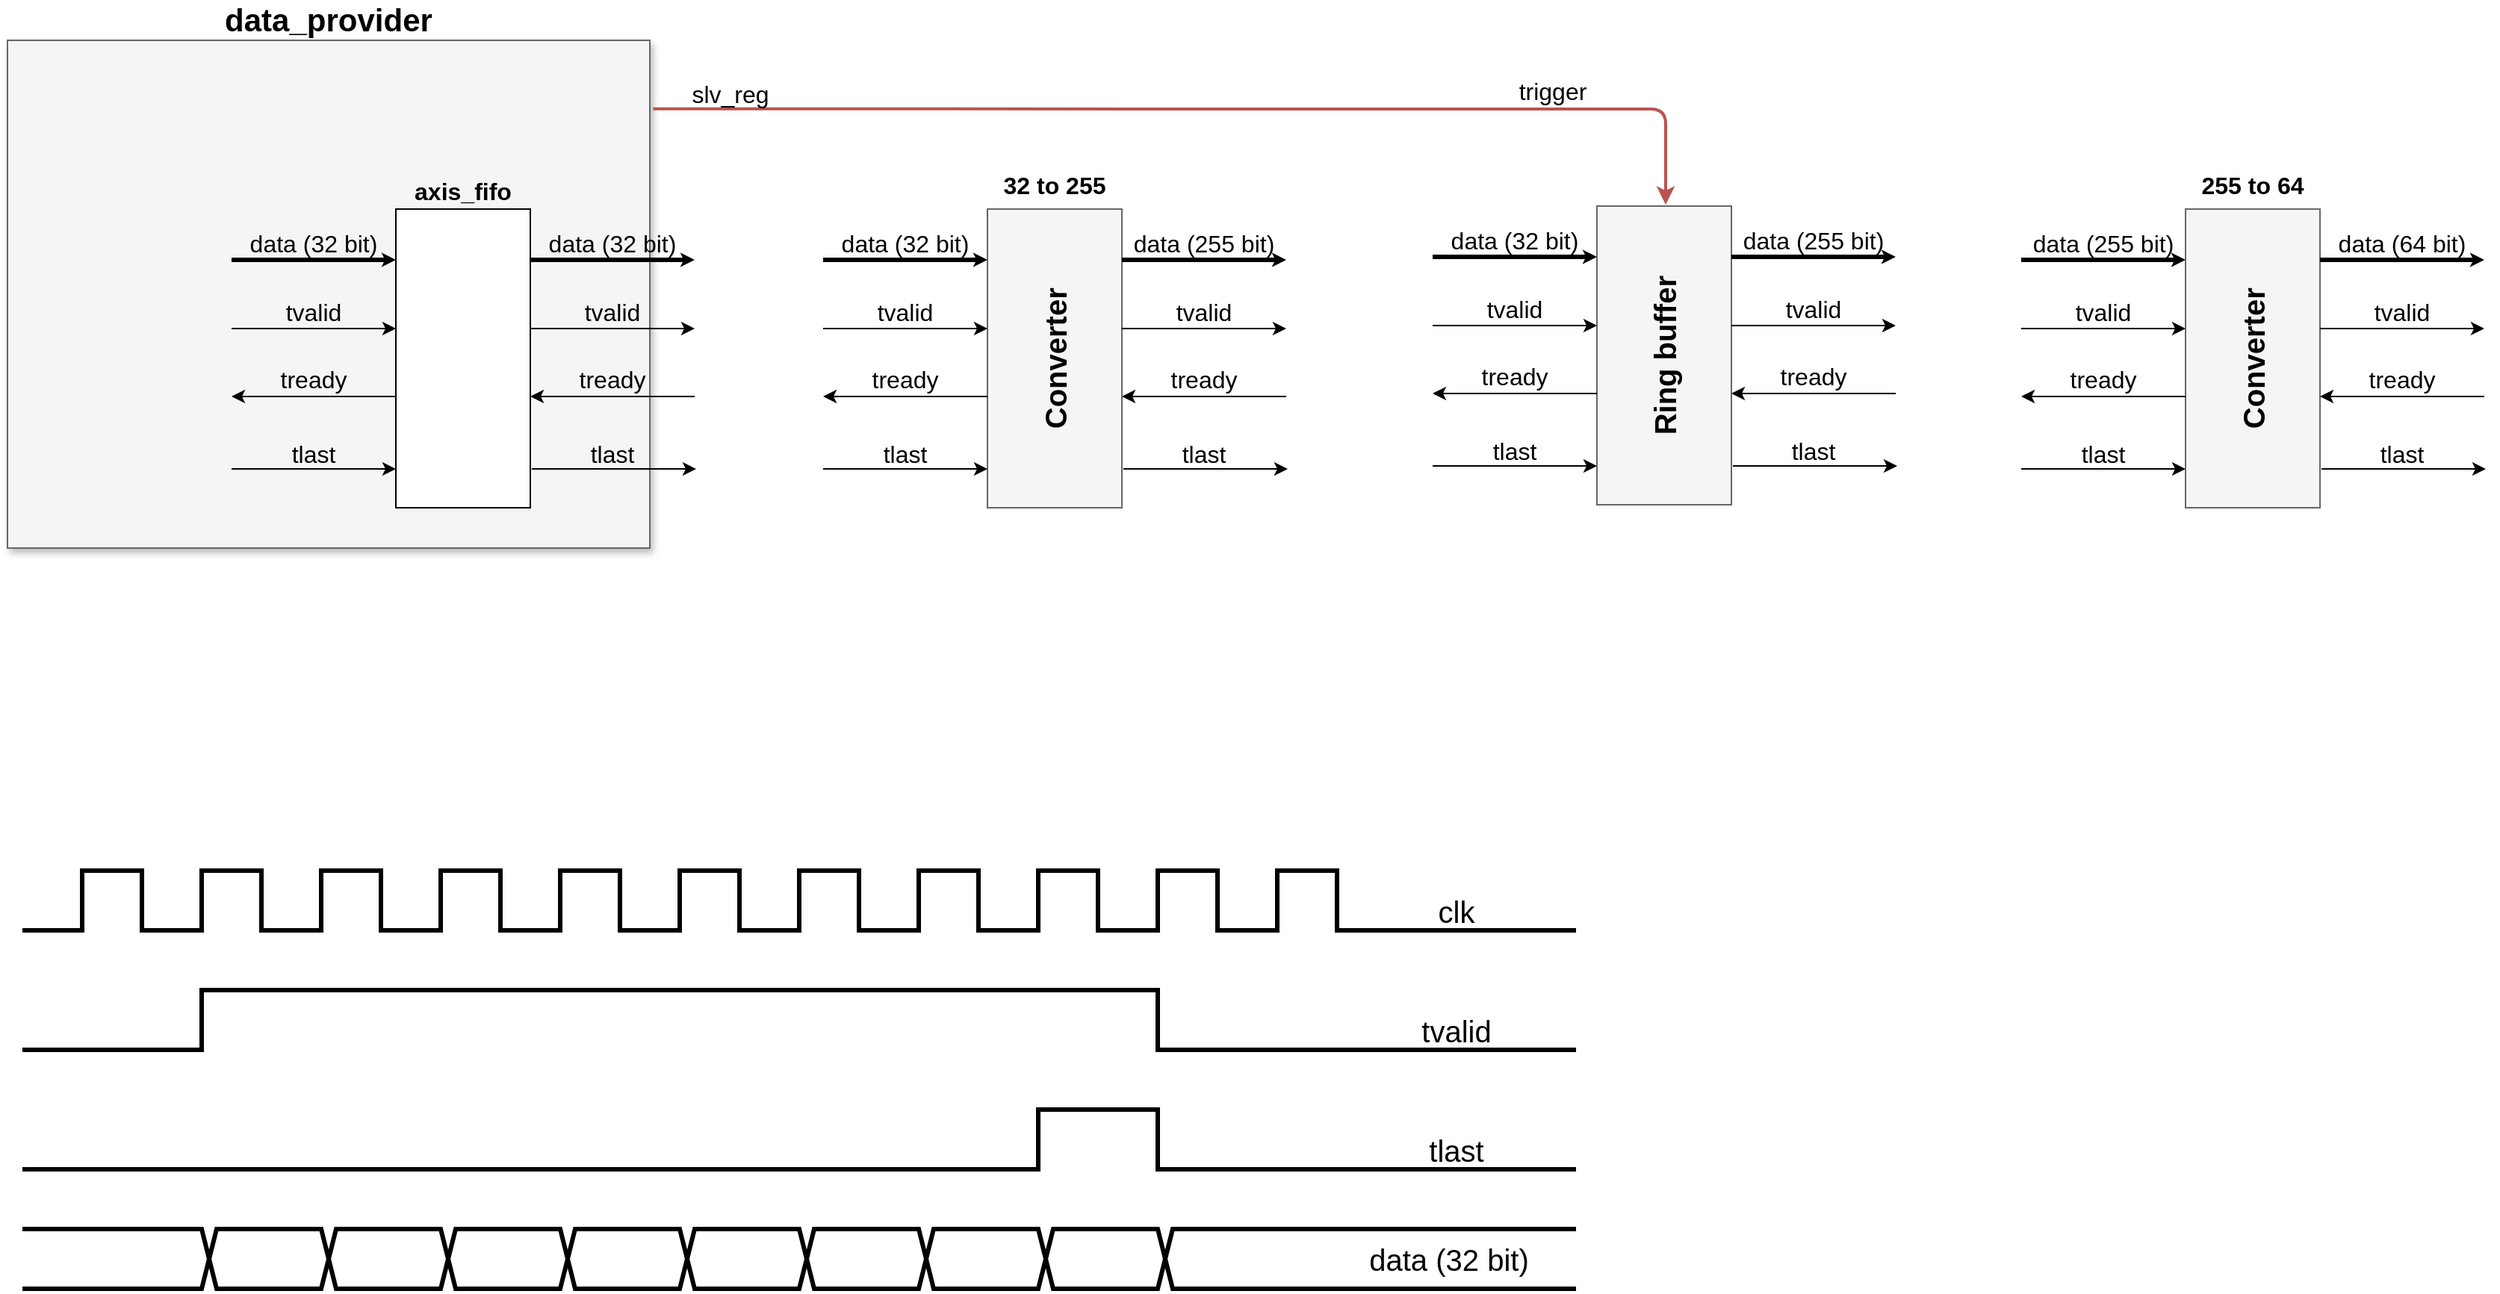<mxfile version="12.5.5" type="github"><diagram name="Page-1" id="90a13364-a465-7bf4-72fc-28e22215d7a0"><mxGraphModel dx="1408" dy="719" grid="1" gridSize="10" guides="1" tooltips="1" connect="1" arrows="1" fold="1" page="1" pageScale="1.5" pageWidth="827" pageHeight="2269" background="#ffffff" math="0" shadow="0"><root><mxCell id="0" style=";html=1;"/><mxCell id="1" style=";html=1;" parent="0"/><mxCell id="JHIGwyG7mJnPmAk81R_3-129" value="" style="ellipse;whiteSpace=wrap;html=1;fontSize=21;" vertex="1" parent="1"><mxGeometry x="200" y="534.85" width="120" height="220" as="geometry"/></mxCell><mxCell id="3a17f1ce550125da-2" value="" style="whiteSpace=wrap;html=1;shadow=1;fontSize=18;fillColor=#f5f5f5;strokeColor=#666666;" parent="1" vertex="1"><mxGeometry x="70" y="434" width="430" height="340" as="geometry"/></mxCell><mxCell id="JHIGwyG7mJnPmAk81R_3-1" value="data_provider" style="text;html=1;strokeColor=none;fillColor=none;align=center;verticalAlign=middle;whiteSpace=wrap;rounded=0;fontSize=21;fontStyle=1" vertex="1" parent="1"><mxGeometry x="70" y="407" width="430" height="26" as="geometry"/></mxCell><mxCell id="JHIGwyG7mJnPmAk81R_3-4" value="" style="rounded=0;whiteSpace=wrap;html=1;fontSize=14;" vertex="1" parent="1"><mxGeometry x="330" y="547" width="90" height="200" as="geometry"/></mxCell><mxCell id="JHIGwyG7mJnPmAk81R_3-5" value="axis_fifo" style="text;html=1;strokeColor=none;fillColor=none;align=center;verticalAlign=middle;whiteSpace=wrap;rounded=0;fontSize=16;fontStyle=1" vertex="1" parent="1"><mxGeometry x="330" y="525" width="90" height="20" as="geometry"/></mxCell><mxCell id="JHIGwyG7mJnPmAk81R_3-7" value="" style="endArrow=classic;html=1;fontSize=16;" edge="1" parent="1"><mxGeometry width="50" height="50" relative="1" as="geometry"><mxPoint x="220" y="627" as="sourcePoint"/><mxPoint x="330" y="627" as="targetPoint"/></mxGeometry></mxCell><mxCell id="JHIGwyG7mJnPmAk81R_3-9" value="" style="endArrow=classic;html=1;fontSize=16;" edge="1" parent="1"><mxGeometry width="50" height="50" relative="1" as="geometry"><mxPoint x="330" y="672.5" as="sourcePoint"/><mxPoint x="220" y="672.5" as="targetPoint"/></mxGeometry></mxCell><mxCell id="JHIGwyG7mJnPmAk81R_3-10" value="" style="endArrow=classic;html=1;fontSize=16;" edge="1" parent="1"><mxGeometry width="50" height="50" relative="1" as="geometry"><mxPoint x="220" y="721" as="sourcePoint"/><mxPoint x="330" y="721" as="targetPoint"/></mxGeometry></mxCell><mxCell id="JHIGwyG7mJnPmAk81R_3-12" value="" style="endArrow=classic;html=1;fontSize=16;fontStyle=1;strokeWidth=3;endSize=0;startSize=0;" edge="1" parent="1"><mxGeometry width="50" height="50" relative="1" as="geometry"><mxPoint x="220" y="581" as="sourcePoint"/><mxPoint x="330" y="581" as="targetPoint"/></mxGeometry></mxCell><mxCell id="JHIGwyG7mJnPmAk81R_3-13" value="tvalid" style="text;html=1;strokeColor=none;fillColor=none;align=center;verticalAlign=middle;whiteSpace=wrap;rounded=0;fontSize=16;" vertex="1" parent="1"><mxGeometry x="220" y="605.5" width="110" height="20" as="geometry"/></mxCell><mxCell id="JHIGwyG7mJnPmAk81R_3-14" value="data (32 bit)" style="text;html=1;strokeColor=none;fillColor=none;align=center;verticalAlign=middle;whiteSpace=wrap;rounded=0;fontSize=16;" vertex="1" parent="1"><mxGeometry x="220" y="560" width="110" height="20" as="geometry"/></mxCell><mxCell id="JHIGwyG7mJnPmAk81R_3-17" value="tready" style="text;html=1;strokeColor=none;fillColor=none;align=center;verticalAlign=middle;whiteSpace=wrap;rounded=0;fontSize=16;" vertex="1" parent="1"><mxGeometry x="220" y="651" width="110" height="20" as="geometry"/></mxCell><mxCell id="JHIGwyG7mJnPmAk81R_3-18" value="tlast" style="text;html=1;strokeColor=none;fillColor=none;align=center;verticalAlign=middle;whiteSpace=wrap;rounded=0;fontSize=16;" vertex="1" parent="1"><mxGeometry x="220" y="701" width="110" height="20" as="geometry"/></mxCell><mxCell id="JHIGwyG7mJnPmAk81R_3-19" value="data (32 bit)" style="text;html=1;strokeColor=none;fillColor=none;align=center;verticalAlign=middle;whiteSpace=wrap;rounded=0;fontSize=16;" vertex="1" parent="1"><mxGeometry x="420" y="560" width="110" height="20" as="geometry"/></mxCell><mxCell id="JHIGwyG7mJnPmAk81R_3-23" value="" style="endArrow=classic;html=1;fontSize=16;fontStyle=1;strokeWidth=3;endSize=0;startSize=0;" edge="1" parent="1"><mxGeometry width="50" height="50" relative="1" as="geometry"><mxPoint x="420" y="581" as="sourcePoint"/><mxPoint x="530" y="581" as="targetPoint"/></mxGeometry></mxCell><mxCell id="JHIGwyG7mJnPmAk81R_3-24" value="" style="endArrow=classic;html=1;fontSize=16;" edge="1" parent="1"><mxGeometry width="50" height="50" relative="1" as="geometry"><mxPoint x="420" y="627" as="sourcePoint"/><mxPoint x="530" y="627" as="targetPoint"/></mxGeometry></mxCell><mxCell id="JHIGwyG7mJnPmAk81R_3-25" value="" style="endArrow=classic;html=1;fontSize=16;" edge="1" parent="1"><mxGeometry width="50" height="50" relative="1" as="geometry"><mxPoint x="530" y="672.5" as="sourcePoint"/><mxPoint x="420" y="672.5" as="targetPoint"/></mxGeometry></mxCell><mxCell id="JHIGwyG7mJnPmAk81R_3-26" value="" style="endArrow=classic;html=1;fontSize=16;" edge="1" parent="1"><mxGeometry width="50" height="50" relative="1" as="geometry"><mxPoint x="421" y="721" as="sourcePoint"/><mxPoint x="531" y="721" as="targetPoint"/></mxGeometry></mxCell><mxCell id="JHIGwyG7mJnPmAk81R_3-29" value="tlast" style="text;html=1;strokeColor=none;fillColor=none;align=center;verticalAlign=middle;whiteSpace=wrap;rounded=0;fontSize=16;" vertex="1" parent="1"><mxGeometry x="420" y="701" width="110" height="20" as="geometry"/></mxCell><mxCell id="JHIGwyG7mJnPmAk81R_3-31" value="tready" style="text;html=1;strokeColor=none;fillColor=none;align=center;verticalAlign=middle;whiteSpace=wrap;rounded=0;fontSize=16;" vertex="1" parent="1"><mxGeometry x="420" y="651" width="110" height="20" as="geometry"/></mxCell><mxCell id="JHIGwyG7mJnPmAk81R_3-33" value="tvalid" style="text;html=1;strokeColor=none;fillColor=none;align=center;verticalAlign=middle;whiteSpace=wrap;rounded=0;fontSize=16;" vertex="1" parent="1"><mxGeometry x="420" y="605.5" width="110" height="20" as="geometry"/></mxCell><mxCell id="JHIGwyG7mJnPmAk81R_3-55" value="" style="rounded=0;whiteSpace=wrap;html=1;fontSize=14;fillColor=#f5f5f5;strokeColor=#666666;fontColor=#333333;" vertex="1" parent="1"><mxGeometry x="726" y="547" width="90" height="200" as="geometry"/></mxCell><mxCell id="JHIGwyG7mJnPmAk81R_3-56" value="32 to 255" style="text;html=1;strokeColor=none;fillColor=none;align=center;verticalAlign=middle;whiteSpace=wrap;rounded=0;fontSize=16;fontStyle=1" vertex="1" parent="1"><mxGeometry x="726" y="521" width="90" height="20" as="geometry"/></mxCell><mxCell id="JHIGwyG7mJnPmAk81R_3-57" value="" style="endArrow=classic;html=1;fontSize=16;" edge="1" parent="1"><mxGeometry width="50" height="50" relative="1" as="geometry"><mxPoint x="616" y="627" as="sourcePoint"/><mxPoint x="726" y="627" as="targetPoint"/></mxGeometry></mxCell><mxCell id="JHIGwyG7mJnPmAk81R_3-58" value="" style="endArrow=classic;html=1;fontSize=16;" edge="1" parent="1"><mxGeometry width="50" height="50" relative="1" as="geometry"><mxPoint x="726" y="672.5" as="sourcePoint"/><mxPoint x="616" y="672.5" as="targetPoint"/></mxGeometry></mxCell><mxCell id="JHIGwyG7mJnPmAk81R_3-59" value="" style="endArrow=classic;html=1;fontSize=16;" edge="1" parent="1"><mxGeometry width="50" height="50" relative="1" as="geometry"><mxPoint x="616" y="721" as="sourcePoint"/><mxPoint x="726" y="721" as="targetPoint"/></mxGeometry></mxCell><mxCell id="JHIGwyG7mJnPmAk81R_3-60" value="" style="endArrow=classic;html=1;fontSize=16;fontStyle=1;strokeWidth=3;endSize=0;startSize=0;" edge="1" parent="1"><mxGeometry width="50" height="50" relative="1" as="geometry"><mxPoint x="616" y="581" as="sourcePoint"/><mxPoint x="726" y="581" as="targetPoint"/></mxGeometry></mxCell><mxCell id="JHIGwyG7mJnPmAk81R_3-61" value="tvalid" style="text;html=1;strokeColor=none;fillColor=none;align=center;verticalAlign=middle;whiteSpace=wrap;rounded=0;fontSize=16;" vertex="1" parent="1"><mxGeometry x="616" y="605.5" width="110" height="20" as="geometry"/></mxCell><mxCell id="JHIGwyG7mJnPmAk81R_3-62" value="data (32 bit)" style="text;html=1;strokeColor=none;fillColor=none;align=center;verticalAlign=middle;whiteSpace=wrap;rounded=0;fontSize=16;" vertex="1" parent="1"><mxGeometry x="616" y="560" width="110" height="20" as="geometry"/></mxCell><mxCell id="JHIGwyG7mJnPmAk81R_3-63" value="tready" style="text;html=1;strokeColor=none;fillColor=none;align=center;verticalAlign=middle;whiteSpace=wrap;rounded=0;fontSize=16;" vertex="1" parent="1"><mxGeometry x="616" y="651" width="110" height="20" as="geometry"/></mxCell><mxCell id="JHIGwyG7mJnPmAk81R_3-64" value="tlast" style="text;html=1;strokeColor=none;fillColor=none;align=center;verticalAlign=middle;whiteSpace=wrap;rounded=0;fontSize=16;" vertex="1" parent="1"><mxGeometry x="616" y="701" width="110" height="20" as="geometry"/></mxCell><mxCell id="JHIGwyG7mJnPmAk81R_3-65" value="data (255 bit)" style="text;html=1;strokeColor=none;fillColor=none;align=center;verticalAlign=middle;whiteSpace=wrap;rounded=0;fontSize=16;" vertex="1" parent="1"><mxGeometry x="816" y="560" width="110" height="20" as="geometry"/></mxCell><mxCell id="JHIGwyG7mJnPmAk81R_3-66" value="" style="endArrow=classic;html=1;fontSize=16;fontStyle=1;strokeWidth=3;endSize=0;startSize=0;" edge="1" parent="1"><mxGeometry width="50" height="50" relative="1" as="geometry"><mxPoint x="816" y="581" as="sourcePoint"/><mxPoint x="926" y="581" as="targetPoint"/></mxGeometry></mxCell><mxCell id="JHIGwyG7mJnPmAk81R_3-67" value="" style="endArrow=classic;html=1;fontSize=16;" edge="1" parent="1"><mxGeometry width="50" height="50" relative="1" as="geometry"><mxPoint x="816" y="627" as="sourcePoint"/><mxPoint x="926" y="627" as="targetPoint"/></mxGeometry></mxCell><mxCell id="JHIGwyG7mJnPmAk81R_3-68" value="" style="endArrow=classic;html=1;fontSize=16;" edge="1" parent="1"><mxGeometry width="50" height="50" relative="1" as="geometry"><mxPoint x="926" y="672.5" as="sourcePoint"/><mxPoint x="816" y="672.5" as="targetPoint"/></mxGeometry></mxCell><mxCell id="JHIGwyG7mJnPmAk81R_3-69" value="" style="endArrow=classic;html=1;fontSize=16;" edge="1" parent="1"><mxGeometry width="50" height="50" relative="1" as="geometry"><mxPoint x="817" y="721" as="sourcePoint"/><mxPoint x="927" y="721" as="targetPoint"/></mxGeometry></mxCell><mxCell id="JHIGwyG7mJnPmAk81R_3-70" value="tlast" style="text;html=1;strokeColor=none;fillColor=none;align=center;verticalAlign=middle;whiteSpace=wrap;rounded=0;fontSize=16;" vertex="1" parent="1"><mxGeometry x="816" y="701" width="110" height="20" as="geometry"/></mxCell><mxCell id="JHIGwyG7mJnPmAk81R_3-71" value="tready" style="text;html=1;strokeColor=none;fillColor=none;align=center;verticalAlign=middle;whiteSpace=wrap;rounded=0;fontSize=16;" vertex="1" parent="1"><mxGeometry x="816" y="651" width="110" height="20" as="geometry"/></mxCell><mxCell id="JHIGwyG7mJnPmAk81R_3-72" value="tvalid" style="text;html=1;strokeColor=none;fillColor=none;align=center;verticalAlign=middle;whiteSpace=wrap;rounded=0;fontSize=16;" vertex="1" parent="1"><mxGeometry x="816" y="605.5" width="110" height="20" as="geometry"/></mxCell><mxCell id="JHIGwyG7mJnPmAk81R_3-73" value="&lt;b&gt;&lt;font style=&quot;font-size: 20px&quot;&gt;Converter&lt;/font&gt;&lt;/b&gt;" style="text;html=1;strokeColor=none;fillColor=none;align=center;verticalAlign=middle;whiteSpace=wrap;rounded=0;fontSize=16;rotation=-90;" vertex="1" parent="1"><mxGeometry x="673.03" y="636.85" width="195.94" height="20" as="geometry"/></mxCell><mxCell id="JHIGwyG7mJnPmAk81R_3-76" value="" style="rounded=0;whiteSpace=wrap;html=1;fontSize=14;fillColor=#f5f5f5;strokeColor=#666666;fontColor=#333333;" vertex="1" parent="1"><mxGeometry x="1134" y="545" width="90" height="200" as="geometry"/></mxCell><mxCell id="JHIGwyG7mJnPmAk81R_3-78" value="" style="endArrow=classic;html=1;fontSize=16;" edge="1" parent="1"><mxGeometry width="50" height="50" relative="1" as="geometry"><mxPoint x="1024" y="625" as="sourcePoint"/><mxPoint x="1134" y="625" as="targetPoint"/></mxGeometry></mxCell><mxCell id="JHIGwyG7mJnPmAk81R_3-79" value="" style="endArrow=classic;html=1;fontSize=16;" edge="1" parent="1"><mxGeometry width="50" height="50" relative="1" as="geometry"><mxPoint x="1134" y="670.5" as="sourcePoint"/><mxPoint x="1024" y="670.5" as="targetPoint"/></mxGeometry></mxCell><mxCell id="JHIGwyG7mJnPmAk81R_3-80" value="" style="endArrow=classic;html=1;fontSize=16;" edge="1" parent="1"><mxGeometry width="50" height="50" relative="1" as="geometry"><mxPoint x="1024" y="719" as="sourcePoint"/><mxPoint x="1134" y="719" as="targetPoint"/></mxGeometry></mxCell><mxCell id="JHIGwyG7mJnPmAk81R_3-81" value="" style="endArrow=classic;html=1;fontSize=16;fontStyle=1;strokeWidth=3;endSize=0;startSize=0;" edge="1" parent="1"><mxGeometry width="50" height="50" relative="1" as="geometry"><mxPoint x="1024" y="579" as="sourcePoint"/><mxPoint x="1134" y="579" as="targetPoint"/></mxGeometry></mxCell><mxCell id="JHIGwyG7mJnPmAk81R_3-82" value="tvalid" style="text;html=1;strokeColor=none;fillColor=none;align=center;verticalAlign=middle;whiteSpace=wrap;rounded=0;fontSize=16;" vertex="1" parent="1"><mxGeometry x="1024" y="603.5" width="110" height="20" as="geometry"/></mxCell><mxCell id="JHIGwyG7mJnPmAk81R_3-83" value="data (32 bit)" style="text;html=1;strokeColor=none;fillColor=none;align=center;verticalAlign=middle;whiteSpace=wrap;rounded=0;fontSize=16;" vertex="1" parent="1"><mxGeometry x="1024" y="558" width="110" height="20" as="geometry"/></mxCell><mxCell id="JHIGwyG7mJnPmAk81R_3-84" value="tready" style="text;html=1;strokeColor=none;fillColor=none;align=center;verticalAlign=middle;whiteSpace=wrap;rounded=0;fontSize=16;" vertex="1" parent="1"><mxGeometry x="1024" y="649" width="110" height="20" as="geometry"/></mxCell><mxCell id="JHIGwyG7mJnPmAk81R_3-85" value="tlast" style="text;html=1;strokeColor=none;fillColor=none;align=center;verticalAlign=middle;whiteSpace=wrap;rounded=0;fontSize=16;" vertex="1" parent="1"><mxGeometry x="1024" y="699" width="110" height="20" as="geometry"/></mxCell><mxCell id="JHIGwyG7mJnPmAk81R_3-86" value="data (255 bit)" style="text;html=1;strokeColor=none;fillColor=none;align=center;verticalAlign=middle;whiteSpace=wrap;rounded=0;fontSize=16;" vertex="1" parent="1"><mxGeometry x="1224" y="558" width="110" height="20" as="geometry"/></mxCell><mxCell id="JHIGwyG7mJnPmAk81R_3-87" value="" style="endArrow=classic;html=1;fontSize=16;fontStyle=1;strokeWidth=3;endSize=0;startSize=0;" edge="1" parent="1"><mxGeometry width="50" height="50" relative="1" as="geometry"><mxPoint x="1224" y="579" as="sourcePoint"/><mxPoint x="1334" y="579" as="targetPoint"/></mxGeometry></mxCell><mxCell id="JHIGwyG7mJnPmAk81R_3-88" value="" style="endArrow=classic;html=1;fontSize=16;" edge="1" parent="1"><mxGeometry width="50" height="50" relative="1" as="geometry"><mxPoint x="1224" y="625" as="sourcePoint"/><mxPoint x="1334" y="625" as="targetPoint"/></mxGeometry></mxCell><mxCell id="JHIGwyG7mJnPmAk81R_3-89" value="" style="endArrow=classic;html=1;fontSize=16;" edge="1" parent="1"><mxGeometry width="50" height="50" relative="1" as="geometry"><mxPoint x="1334" y="670.5" as="sourcePoint"/><mxPoint x="1224" y="670.5" as="targetPoint"/></mxGeometry></mxCell><mxCell id="JHIGwyG7mJnPmAk81R_3-90" value="" style="endArrow=classic;html=1;fontSize=16;" edge="1" parent="1"><mxGeometry width="50" height="50" relative="1" as="geometry"><mxPoint x="1225" y="719" as="sourcePoint"/><mxPoint x="1335" y="719" as="targetPoint"/></mxGeometry></mxCell><mxCell id="JHIGwyG7mJnPmAk81R_3-91" value="tlast" style="text;html=1;strokeColor=none;fillColor=none;align=center;verticalAlign=middle;whiteSpace=wrap;rounded=0;fontSize=16;" vertex="1" parent="1"><mxGeometry x="1224" y="699" width="110" height="20" as="geometry"/></mxCell><mxCell id="JHIGwyG7mJnPmAk81R_3-92" value="tready" style="text;html=1;strokeColor=none;fillColor=none;align=center;verticalAlign=middle;whiteSpace=wrap;rounded=0;fontSize=16;" vertex="1" parent="1"><mxGeometry x="1224" y="649" width="110" height="20" as="geometry"/></mxCell><mxCell id="JHIGwyG7mJnPmAk81R_3-93" value="tvalid" style="text;html=1;strokeColor=none;fillColor=none;align=center;verticalAlign=middle;whiteSpace=wrap;rounded=0;fontSize=16;" vertex="1" parent="1"><mxGeometry x="1224" y="603.5" width="110" height="20" as="geometry"/></mxCell><mxCell id="JHIGwyG7mJnPmAk81R_3-94" value="&lt;b&gt;&lt;font style=&quot;font-size: 20px&quot;&gt;Ring buffer&lt;br&gt;&lt;/font&gt;&lt;/b&gt;" style="text;html=1;strokeColor=none;fillColor=none;align=center;verticalAlign=middle;whiteSpace=wrap;rounded=0;fontSize=16;rotation=-90;" vertex="1" parent="1"><mxGeometry x="1081.03" y="634.85" width="195.94" height="20" as="geometry"/></mxCell><mxCell id="JHIGwyG7mJnPmAk81R_3-95" value="" style="rounded=0;whiteSpace=wrap;html=1;fontSize=14;fillColor=#f5f5f5;strokeColor=#666666;fontColor=#333333;" vertex="1" parent="1"><mxGeometry x="1528" y="547" width="90" height="200" as="geometry"/></mxCell><mxCell id="JHIGwyG7mJnPmAk81R_3-96" value="255 to 64" style="text;html=1;strokeColor=none;fillColor=none;align=center;verticalAlign=middle;whiteSpace=wrap;rounded=0;fontSize=16;fontStyle=1" vertex="1" parent="1"><mxGeometry x="1528" y="521" width="90" height="20" as="geometry"/></mxCell><mxCell id="JHIGwyG7mJnPmAk81R_3-97" value="" style="endArrow=classic;html=1;fontSize=16;" edge="1" parent="1"><mxGeometry width="50" height="50" relative="1" as="geometry"><mxPoint x="1418" y="627" as="sourcePoint"/><mxPoint x="1528" y="627" as="targetPoint"/></mxGeometry></mxCell><mxCell id="JHIGwyG7mJnPmAk81R_3-98" value="" style="endArrow=classic;html=1;fontSize=16;" edge="1" parent="1"><mxGeometry width="50" height="50" relative="1" as="geometry"><mxPoint x="1528" y="672.5" as="sourcePoint"/><mxPoint x="1418" y="672.5" as="targetPoint"/></mxGeometry></mxCell><mxCell id="JHIGwyG7mJnPmAk81R_3-99" value="" style="endArrow=classic;html=1;fontSize=16;" edge="1" parent="1"><mxGeometry width="50" height="50" relative="1" as="geometry"><mxPoint x="1418" y="721" as="sourcePoint"/><mxPoint x="1528" y="721" as="targetPoint"/></mxGeometry></mxCell><mxCell id="JHIGwyG7mJnPmAk81R_3-100" value="" style="endArrow=classic;html=1;fontSize=16;fontStyle=1;strokeWidth=3;endSize=0;startSize=0;" edge="1" parent="1"><mxGeometry width="50" height="50" relative="1" as="geometry"><mxPoint x="1418" y="581" as="sourcePoint"/><mxPoint x="1528" y="581" as="targetPoint"/></mxGeometry></mxCell><mxCell id="JHIGwyG7mJnPmAk81R_3-101" value="tvalid" style="text;html=1;strokeColor=none;fillColor=none;align=center;verticalAlign=middle;whiteSpace=wrap;rounded=0;fontSize=16;" vertex="1" parent="1"><mxGeometry x="1418" y="605.5" width="110" height="20" as="geometry"/></mxCell><mxCell id="JHIGwyG7mJnPmAk81R_3-102" value="data (255 bit)" style="text;html=1;strokeColor=none;fillColor=none;align=center;verticalAlign=middle;whiteSpace=wrap;rounded=0;fontSize=16;" vertex="1" parent="1"><mxGeometry x="1418" y="560" width="110" height="20" as="geometry"/></mxCell><mxCell id="JHIGwyG7mJnPmAk81R_3-103" value="tready" style="text;html=1;strokeColor=none;fillColor=none;align=center;verticalAlign=middle;whiteSpace=wrap;rounded=0;fontSize=16;" vertex="1" parent="1"><mxGeometry x="1418" y="651" width="110" height="20" as="geometry"/></mxCell><mxCell id="JHIGwyG7mJnPmAk81R_3-104" value="tlast" style="text;html=1;strokeColor=none;fillColor=none;align=center;verticalAlign=middle;whiteSpace=wrap;rounded=0;fontSize=16;" vertex="1" parent="1"><mxGeometry x="1418" y="701" width="110" height="20" as="geometry"/></mxCell><mxCell id="JHIGwyG7mJnPmAk81R_3-105" value="data (64 bit)" style="text;html=1;strokeColor=none;fillColor=none;align=center;verticalAlign=middle;whiteSpace=wrap;rounded=0;fontSize=16;" vertex="1" parent="1"><mxGeometry x="1618" y="560" width="110" height="20" as="geometry"/></mxCell><mxCell id="JHIGwyG7mJnPmAk81R_3-106" value="" style="endArrow=classic;html=1;fontSize=16;fontStyle=1;strokeWidth=3;endSize=0;startSize=0;" edge="1" parent="1"><mxGeometry width="50" height="50" relative="1" as="geometry"><mxPoint x="1618" y="581" as="sourcePoint"/><mxPoint x="1728" y="581" as="targetPoint"/></mxGeometry></mxCell><mxCell id="JHIGwyG7mJnPmAk81R_3-107" value="" style="endArrow=classic;html=1;fontSize=16;" edge="1" parent="1"><mxGeometry width="50" height="50" relative="1" as="geometry"><mxPoint x="1618" y="627" as="sourcePoint"/><mxPoint x="1728" y="627" as="targetPoint"/></mxGeometry></mxCell><mxCell id="JHIGwyG7mJnPmAk81R_3-108" value="" style="endArrow=classic;html=1;fontSize=16;" edge="1" parent="1"><mxGeometry width="50" height="50" relative="1" as="geometry"><mxPoint x="1728" y="672.5" as="sourcePoint"/><mxPoint x="1618" y="672.5" as="targetPoint"/></mxGeometry></mxCell><mxCell id="JHIGwyG7mJnPmAk81R_3-109" value="" style="endArrow=classic;html=1;fontSize=16;" edge="1" parent="1"><mxGeometry width="50" height="50" relative="1" as="geometry"><mxPoint x="1619" y="721" as="sourcePoint"/><mxPoint x="1729" y="721" as="targetPoint"/></mxGeometry></mxCell><mxCell id="JHIGwyG7mJnPmAk81R_3-110" value="tlast" style="text;html=1;strokeColor=none;fillColor=none;align=center;verticalAlign=middle;whiteSpace=wrap;rounded=0;fontSize=16;" vertex="1" parent="1"><mxGeometry x="1618" y="701" width="110" height="20" as="geometry"/></mxCell><mxCell id="JHIGwyG7mJnPmAk81R_3-111" value="tready" style="text;html=1;strokeColor=none;fillColor=none;align=center;verticalAlign=middle;whiteSpace=wrap;rounded=0;fontSize=16;" vertex="1" parent="1"><mxGeometry x="1618" y="651" width="110" height="20" as="geometry"/></mxCell><mxCell id="JHIGwyG7mJnPmAk81R_3-112" value="tvalid" style="text;html=1;strokeColor=none;fillColor=none;align=center;verticalAlign=middle;whiteSpace=wrap;rounded=0;fontSize=16;" vertex="1" parent="1"><mxGeometry x="1618" y="605.5" width="110" height="20" as="geometry"/></mxCell><mxCell id="JHIGwyG7mJnPmAk81R_3-113" value="&lt;b&gt;&lt;font style=&quot;font-size: 20px&quot;&gt;Converter&lt;/font&gt;&lt;/b&gt;" style="text;html=1;strokeColor=none;fillColor=none;align=center;verticalAlign=middle;whiteSpace=wrap;rounded=0;fontSize=16;rotation=-90;" vertex="1" parent="1"><mxGeometry x="1475.03" y="636.85" width="195.94" height="20" as="geometry"/></mxCell><mxCell id="JHIGwyG7mJnPmAk81R_3-115" value="" style="endArrow=none;html=1;strokeWidth=3;fontSize=16;rounded=0;endFill=0;" edge="1" parent="1"><mxGeometry width="50" height="50" relative="1" as="geometry"><mxPoint x="80" y="1030" as="sourcePoint"/><mxPoint x="1120" y="1030" as="targetPoint"/><Array as="points"><mxPoint x="120" y="1030"/><mxPoint x="120" y="990"/><mxPoint x="160" y="990"/><mxPoint x="160" y="1030"/><mxPoint x="200" y="1030"/><mxPoint x="200" y="990"/><mxPoint x="240" y="990"/><mxPoint x="240" y="1030"/><mxPoint x="280" y="1030"/><mxPoint x="280" y="990"/><mxPoint x="320" y="990"/><mxPoint x="320" y="1030"/><mxPoint x="360" y="1030"/><mxPoint x="360" y="990"/><mxPoint x="400" y="990"/><mxPoint x="400" y="1030"/><mxPoint x="440" y="1030"/><mxPoint x="440" y="990"/><mxPoint x="480" y="990"/><mxPoint x="480" y="1030"/><mxPoint x="520" y="1030"/><mxPoint x="520" y="990"/><mxPoint x="560" y="990"/><mxPoint x="560" y="1030"/><mxPoint x="600" y="1030"/><mxPoint x="600" y="990"/><mxPoint x="640" y="990"/><mxPoint x="640" y="1030"/><mxPoint x="680" y="1030"/><mxPoint x="680" y="990"/><mxPoint x="720" y="990"/><mxPoint x="720" y="1030"/><mxPoint x="760" y="1030"/><mxPoint x="760" y="990"/><mxPoint x="800" y="990"/><mxPoint x="800" y="1030"/><mxPoint x="840" y="1030"/><mxPoint x="840" y="990"/><mxPoint x="880" y="990"/><mxPoint x="880" y="1030"/><mxPoint x="920" y="1030"/><mxPoint x="920" y="990"/><mxPoint x="960" y="990"/><mxPoint x="960" y="1030"/></Array></mxGeometry></mxCell><mxCell id="JHIGwyG7mJnPmAk81R_3-118" value="" style="endArrow=none;html=1;strokeColor=#000000;strokeWidth=3;fontSize=16;rounded=0;" edge="1" parent="1"><mxGeometry width="50" height="50" relative="1" as="geometry"><mxPoint x="80" y="1110" as="sourcePoint"/><mxPoint x="1120" y="1110" as="targetPoint"/><Array as="points"><mxPoint x="200" y="1110"/><mxPoint x="200" y="1070"/><mxPoint x="840" y="1070"/><mxPoint x="840" y="1110"/></Array></mxGeometry></mxCell><mxCell id="JHIGwyG7mJnPmAk81R_3-119" value="" style="endArrow=none;html=1;strokeColor=#000000;strokeWidth=3;fontSize=16;rounded=0;" edge="1" parent="1"><mxGeometry width="50" height="50" relative="1" as="geometry"><mxPoint x="80" y="1190" as="sourcePoint"/><mxPoint x="1120" y="1190" as="targetPoint"/><Array as="points"><mxPoint x="760" y="1190"/><mxPoint x="760" y="1150"/><mxPoint x="840" y="1150"/><mxPoint x="840" y="1190"/></Array></mxGeometry></mxCell><mxCell id="JHIGwyG7mJnPmAk81R_3-120" value="" style="endArrow=none;html=1;strokeColor=#000000;strokeWidth=3;fontSize=16;rounded=0;" edge="1" parent="1"><mxGeometry width="50" height="50" relative="1" as="geometry"><mxPoint x="80" y="1230" as="sourcePoint"/><mxPoint x="1120" y="1270" as="targetPoint"/><Array as="points"><mxPoint x="200" y="1230"/><mxPoint x="210" y="1270"/><mxPoint x="280" y="1270"/><mxPoint x="290" y="1230"/><mxPoint x="360" y="1230"/><mxPoint x="370" y="1270"/><mxPoint x="440" y="1270"/><mxPoint x="450" y="1230"/><mxPoint x="520" y="1230"/><mxPoint x="530" y="1270"/><mxPoint x="600" y="1270"/><mxPoint x="610" y="1230"/><mxPoint x="680" y="1230"/><mxPoint x="690" y="1270"/><mxPoint x="760" y="1270"/><mxPoint x="770" y="1230"/><mxPoint x="840" y="1230"/><mxPoint x="850" y="1270"/></Array></mxGeometry></mxCell><mxCell id="JHIGwyG7mJnPmAk81R_3-121" value="" style="endArrow=none;html=1;strokeColor=#000000;strokeWidth=3;fontSize=16;rounded=0;" edge="1" parent="1"><mxGeometry width="50" height="50" relative="1" as="geometry"><mxPoint x="80" y="1270" as="sourcePoint"/><mxPoint x="1120" y="1230" as="targetPoint"/><Array as="points"><mxPoint x="200" y="1270"/><mxPoint x="210" y="1230"/><mxPoint x="280" y="1230"/><mxPoint x="290" y="1270"/><mxPoint x="360" y="1270"/><mxPoint x="370" y="1230"/><mxPoint x="440" y="1230"/><mxPoint x="450" y="1270"/><mxPoint x="520" y="1270"/><mxPoint x="530" y="1230"/><mxPoint x="600" y="1230"/><mxPoint x="610" y="1270"/><mxPoint x="680" y="1270"/><mxPoint x="690" y="1230"/><mxPoint x="760" y="1230"/><mxPoint x="770" y="1270"/><mxPoint x="840" y="1270"/><mxPoint x="850" y="1230"/></Array></mxGeometry></mxCell><mxCell id="JHIGwyG7mJnPmAk81R_3-122" value="" style="endArrow=classic;html=1;strokeColor=#b85450;strokeWidth=2;fontSize=16;fillColor=#f8cecc;exitX=1.005;exitY=0.135;exitDx=0;exitDy=0;exitPerimeter=0;" edge="1" parent="1" source="3a17f1ce550125da-2"><mxGeometry width="50" height="50" relative="1" as="geometry"><mxPoint x="1040" y="480" as="sourcePoint"/><mxPoint x="1180" y="544" as="targetPoint"/><Array as="points"><mxPoint x="1180" y="480"/></Array></mxGeometry></mxCell><mxCell id="JHIGwyG7mJnPmAk81R_3-124" value="trigger" style="text;html=1;strokeColor=none;fillColor=none;align=center;verticalAlign=middle;whiteSpace=wrap;rounded=0;fontSize=16;" vertex="1" parent="1"><mxGeometry x="1039" y="458" width="131" height="20" as="geometry"/></mxCell><mxCell id="JHIGwyG7mJnPmAk81R_3-125" value="&lt;font style=&quot;font-size: 20px&quot;&gt;tvalid&lt;/font&gt;" style="text;html=1;strokeColor=none;fillColor=none;align=center;verticalAlign=middle;whiteSpace=wrap;rounded=0;fontSize=16;" vertex="1" parent="1"><mxGeometry x="960" y="1087" width="160" height="20" as="geometry"/></mxCell><mxCell id="JHIGwyG7mJnPmAk81R_3-126" value="data (32 bit)" style="text;html=1;strokeColor=none;fillColor=none;align=center;verticalAlign=middle;whiteSpace=wrap;rounded=0;fontSize=20;" vertex="1" parent="1"><mxGeometry x="960" y="1240" width="150" height="20" as="geometry"/></mxCell><mxCell id="JHIGwyG7mJnPmAk81R_3-127" value="&lt;font style=&quot;font-size: 20px&quot;&gt;tlast&lt;/font&gt;" style="text;html=1;strokeColor=none;fillColor=none;align=center;verticalAlign=middle;whiteSpace=wrap;rounded=0;fontSize=16;" vertex="1" parent="1"><mxGeometry x="960" y="1167" width="160" height="20" as="geometry"/></mxCell><mxCell id="JHIGwyG7mJnPmAk81R_3-128" value="&lt;font style=&quot;font-size: 20px&quot;&gt;clk&lt;/font&gt;" style="text;html=1;strokeColor=none;fillColor=none;align=center;verticalAlign=middle;whiteSpace=wrap;rounded=0;fontSize=16;" vertex="1" parent="1"><mxGeometry x="960" y="1007" width="160" height="20" as="geometry"/></mxCell><mxCell id="JHIGwyG7mJnPmAk81R_3-132" value="&lt;font style=&quot;font-size: 16px&quot;&gt;slv_reg&lt;/font&gt;" style="text;html=1;strokeColor=none;fillColor=none;align=center;verticalAlign=middle;whiteSpace=wrap;rounded=0;fontSize=21;" vertex="1" parent="1"><mxGeometry x="519" y="458" width="70" height="20" as="geometry"/></mxCell></root></mxGraphModel></diagram></mxfile>